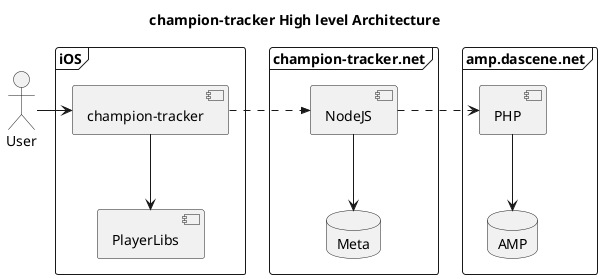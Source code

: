 @startuml E2E view
title champion-tracker High level Architecture
actor User
frame iOS {
  component "champion-tracker" as App
  component PlayerLibs
}

frame "champion-tracker.net" {
  component NodeJS
  database "Meta"
}

frame "amp.dascene.net" {
  component PHP
  database AMP
}

User -> App 
App -.right.>> NodeJS
NodeJS -.right.-> PHP
NodeJS -down->Meta
App -down->PlayerLibs
PHP -down->AMP
@enduml